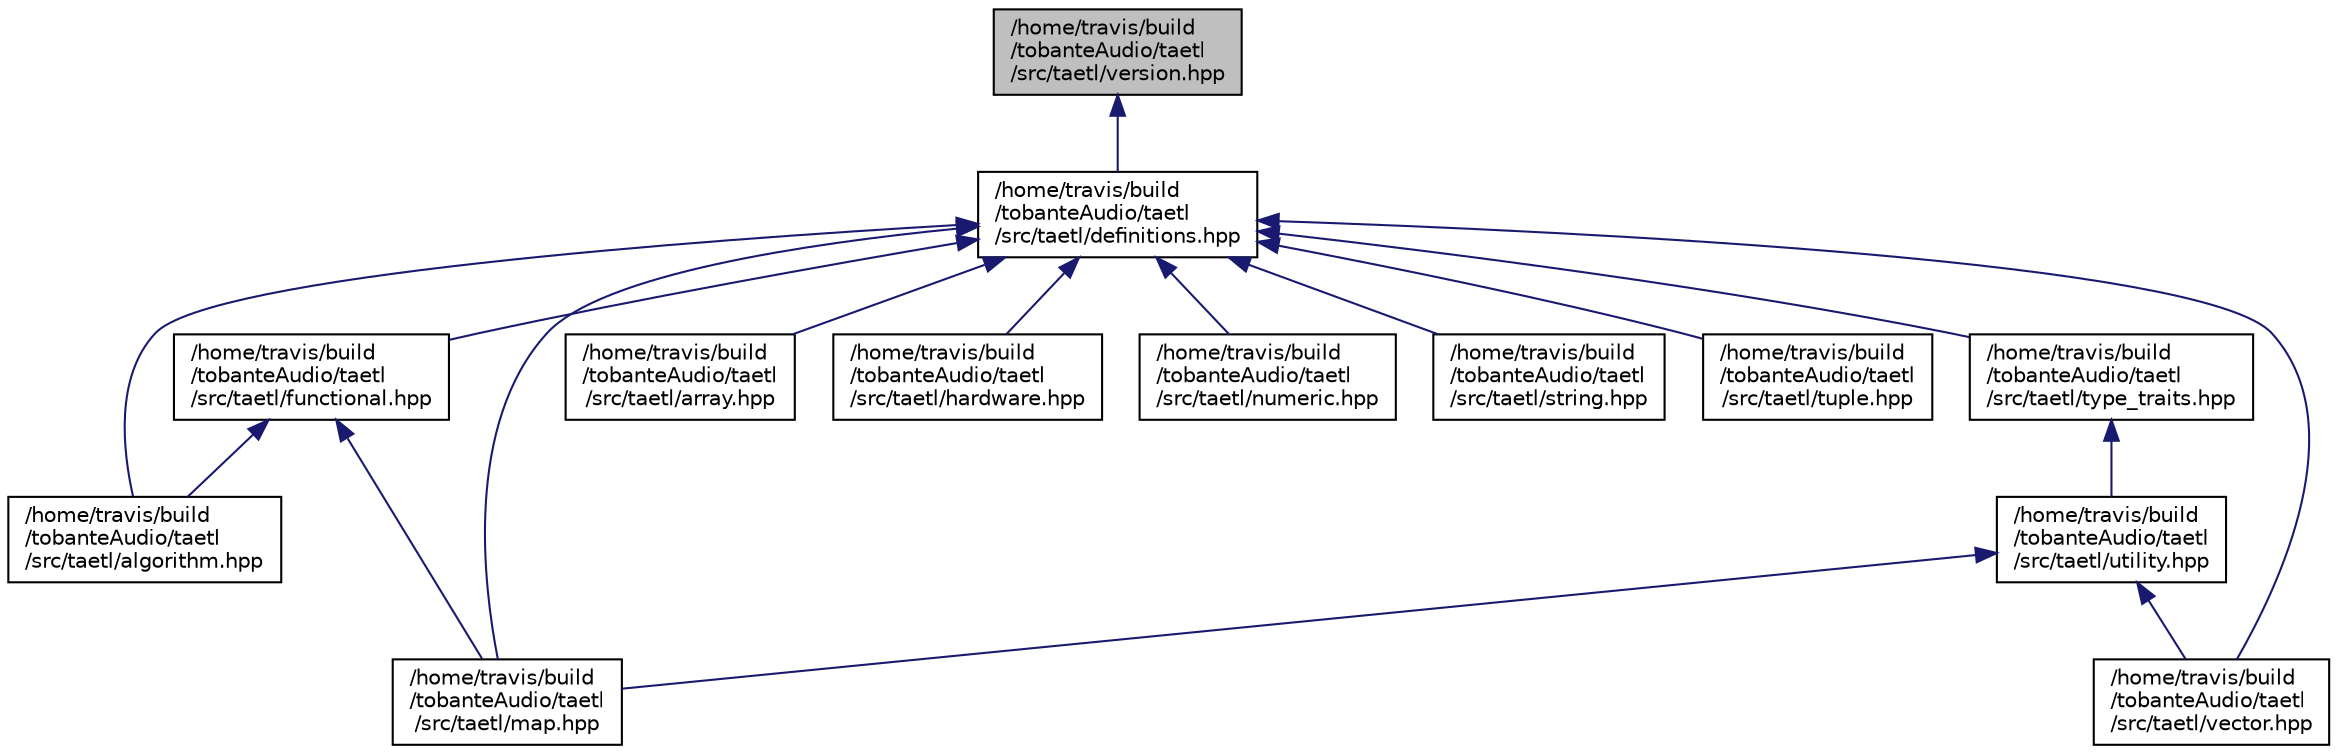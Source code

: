 digraph "/home/travis/build/tobanteAudio/taetl/src/taetl/version.hpp"
{
  edge [fontname="Helvetica",fontsize="10",labelfontname="Helvetica",labelfontsize="10"];
  node [fontname="Helvetica",fontsize="10",shape=record];
  Node1 [label="/home/travis/build\l/tobanteAudio/taetl\l/src/taetl/version.hpp",height=0.2,width=0.4,color="black", fillcolor="grey75", style="filled", fontcolor="black"];
  Node1 -> Node2 [dir="back",color="midnightblue",fontsize="10",style="solid",fontname="Helvetica"];
  Node2 [label="/home/travis/build\l/tobanteAudio/taetl\l/src/taetl/definitions.hpp",height=0.2,width=0.4,color="black", fillcolor="white", style="filled",URL="$definitions_8hpp.html"];
  Node2 -> Node3 [dir="back",color="midnightblue",fontsize="10",style="solid",fontname="Helvetica"];
  Node3 [label="/home/travis/build\l/tobanteAudio/taetl\l/src/taetl/algorithm.hpp",height=0.2,width=0.4,color="black", fillcolor="white", style="filled",URL="$algorithm_8hpp.html"];
  Node2 -> Node4 [dir="back",color="midnightblue",fontsize="10",style="solid",fontname="Helvetica"];
  Node4 [label="/home/travis/build\l/tobanteAudio/taetl\l/src/taetl/functional.hpp",height=0.2,width=0.4,color="black", fillcolor="white", style="filled",URL="$functional_8hpp.html"];
  Node4 -> Node3 [dir="back",color="midnightblue",fontsize="10",style="solid",fontname="Helvetica"];
  Node4 -> Node5 [dir="back",color="midnightblue",fontsize="10",style="solid",fontname="Helvetica"];
  Node5 [label="/home/travis/build\l/tobanteAudio/taetl\l/src/taetl/map.hpp",height=0.2,width=0.4,color="black", fillcolor="white", style="filled",URL="$map_8hpp.html"];
  Node2 -> Node6 [dir="back",color="midnightblue",fontsize="10",style="solid",fontname="Helvetica"];
  Node6 [label="/home/travis/build\l/tobanteAudio/taetl\l/src/taetl/array.hpp",height=0.2,width=0.4,color="black", fillcolor="white", style="filled",URL="$array_8hpp.html"];
  Node2 -> Node7 [dir="back",color="midnightblue",fontsize="10",style="solid",fontname="Helvetica"];
  Node7 [label="/home/travis/build\l/tobanteAudio/taetl\l/src/taetl/hardware.hpp",height=0.2,width=0.4,color="black", fillcolor="white", style="filled",URL="$hardware_8hpp.html"];
  Node2 -> Node5 [dir="back",color="midnightblue",fontsize="10",style="solid",fontname="Helvetica"];
  Node2 -> Node8 [dir="back",color="midnightblue",fontsize="10",style="solid",fontname="Helvetica"];
  Node8 [label="/home/travis/build\l/tobanteAudio/taetl\l/src/taetl/numeric.hpp",height=0.2,width=0.4,color="black", fillcolor="white", style="filled",URL="$numeric_8hpp.html"];
  Node2 -> Node9 [dir="back",color="midnightblue",fontsize="10",style="solid",fontname="Helvetica"];
  Node9 [label="/home/travis/build\l/tobanteAudio/taetl\l/src/taetl/string.hpp",height=0.2,width=0.4,color="black", fillcolor="white", style="filled",URL="$string_8hpp.html"];
  Node2 -> Node10 [dir="back",color="midnightblue",fontsize="10",style="solid",fontname="Helvetica"];
  Node10 [label="/home/travis/build\l/tobanteAudio/taetl\l/src/taetl/tuple.hpp",height=0.2,width=0.4,color="black", fillcolor="white", style="filled",URL="$tuple_8hpp.html"];
  Node2 -> Node11 [dir="back",color="midnightblue",fontsize="10",style="solid",fontname="Helvetica"];
  Node11 [label="/home/travis/build\l/tobanteAudio/taetl\l/src/taetl/type_traits.hpp",height=0.2,width=0.4,color="black", fillcolor="white", style="filled",URL="$type__traits_8hpp.html"];
  Node11 -> Node12 [dir="back",color="midnightblue",fontsize="10",style="solid",fontname="Helvetica"];
  Node12 [label="/home/travis/build\l/tobanteAudio/taetl\l/src/taetl/utility.hpp",height=0.2,width=0.4,color="black", fillcolor="white", style="filled",URL="$utility_8hpp.html"];
  Node12 -> Node5 [dir="back",color="midnightblue",fontsize="10",style="solid",fontname="Helvetica"];
  Node12 -> Node13 [dir="back",color="midnightblue",fontsize="10",style="solid",fontname="Helvetica"];
  Node13 [label="/home/travis/build\l/tobanteAudio/taetl\l/src/taetl/vector.hpp",height=0.2,width=0.4,color="black", fillcolor="white", style="filled",URL="$vector_8hpp.html"];
  Node2 -> Node13 [dir="back",color="midnightblue",fontsize="10",style="solid",fontname="Helvetica"];
}
